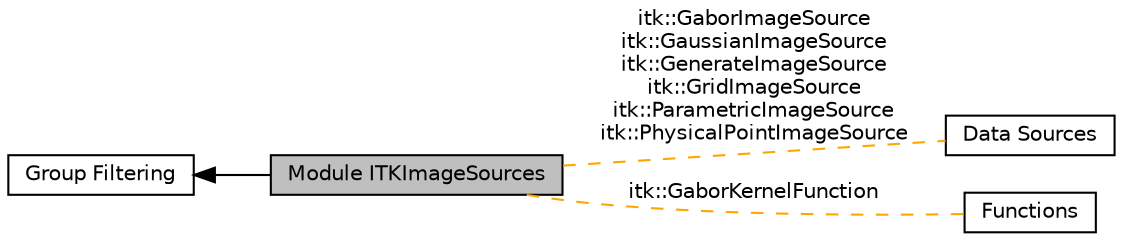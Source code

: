 digraph "Module ITKImageSources"
{
  edge [fontname="Helvetica",fontsize="10",labelfontname="Helvetica",labelfontsize="10"];
  node [fontname="Helvetica",fontsize="10",shape=box];
  rankdir=LR;
  Node3 [label="Data Sources",height=0.2,width=0.4,color="black", fillcolor="white", style="filled",URL="$group__DataSources.html",tooltip=" "];
  Node4 [label="Functions",height=0.2,width=0.4,color="black", fillcolor="white", style="filled",URL="$group__Functions.html",tooltip=" "];
  Node2 [label="Group Filtering",height=0.2,width=0.4,color="black", fillcolor="white", style="filled",URL="$group__Group-Filtering.html",tooltip=" "];
  Node1 [label="Module ITKImageSources",height=0.2,width=0.4,color="black", fillcolor="grey75", style="filled", fontcolor="black",tooltip=" "];
  Node2->Node1 [shape=plaintext, dir="back", style="solid"];
  Node1->Node3 [shape=plaintext, label="itk::GaborImageSource\nitk::GaussianImageSource\nitk::GenerateImageSource\nitk::GridImageSource\nitk::ParametricImageSource\nitk::PhysicalPointImageSource", color="orange", dir="none", style="dashed"];
  Node1->Node4 [shape=plaintext, label="itk::GaborKernelFunction", color="orange", dir="none", style="dashed"];
}
